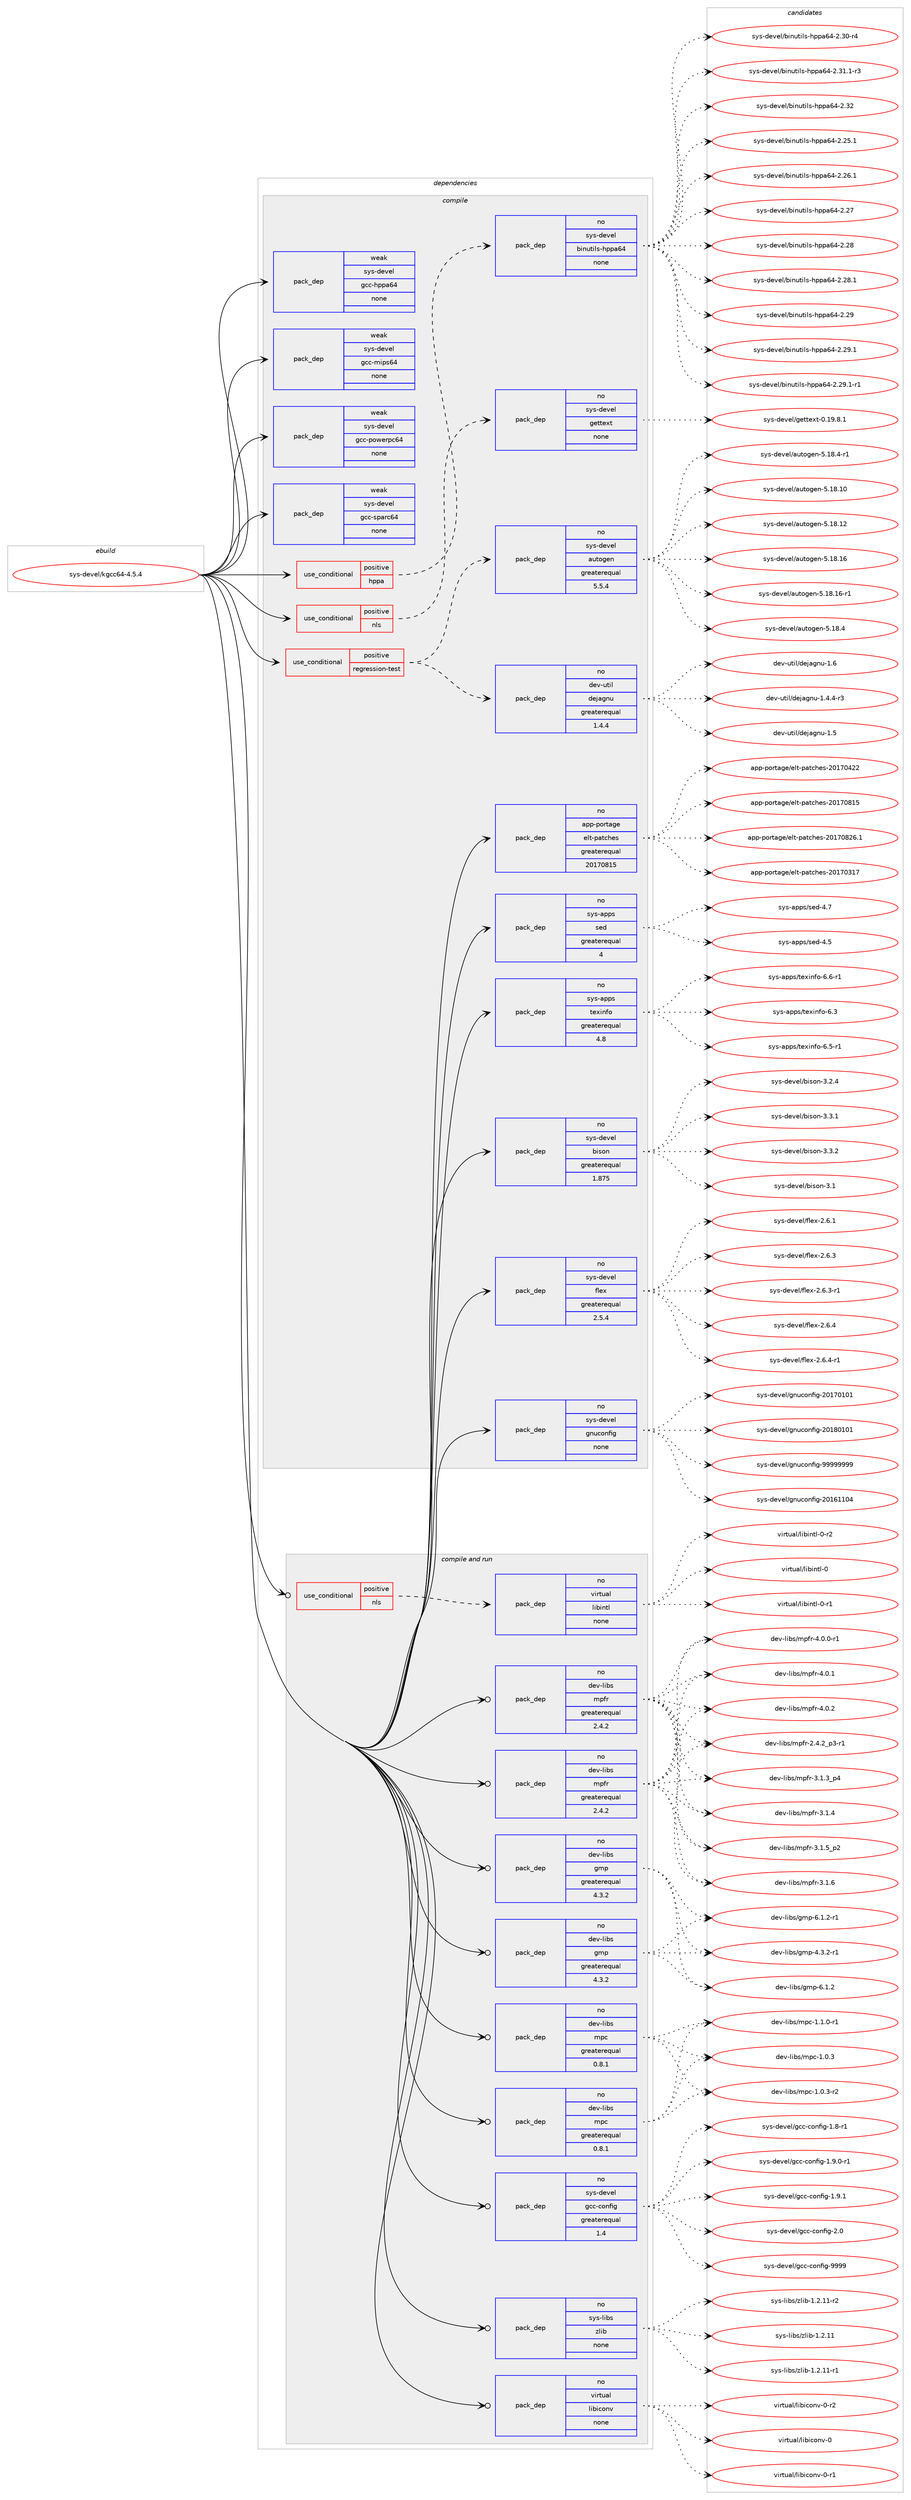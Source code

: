 digraph prolog {

# *************
# Graph options
# *************

newrank=true;
concentrate=true;
compound=true;
graph [rankdir=LR,fontname=Helvetica,fontsize=10,ranksep=1.5];#, ranksep=2.5, nodesep=0.2];
edge  [arrowhead=vee];
node  [fontname=Helvetica,fontsize=10];

# **********
# The ebuild
# **********

subgraph cluster_leftcol {
color=gray;
rank=same;
label=<<i>ebuild</i>>;
id [label="sys-devel/kgcc64-4.5.4", color=red, width=4, href="../sys-devel/kgcc64-4.5.4.svg"];
}

# ****************
# The dependencies
# ****************

subgraph cluster_midcol {
color=gray;
label=<<i>dependencies</i>>;
subgraph cluster_compile {
fillcolor="#eeeeee";
style=filled;
label=<<i>compile</i>>;
subgraph cond459925 {
dependency1728893 [label=<<TABLE BORDER="0" CELLBORDER="1" CELLSPACING="0" CELLPADDING="4"><TR><TD ROWSPAN="3" CELLPADDING="10">use_conditional</TD></TR><TR><TD>positive</TD></TR><TR><TD>hppa</TD></TR></TABLE>>, shape=none, color=red];
subgraph pack1240652 {
dependency1728894 [label=<<TABLE BORDER="0" CELLBORDER="1" CELLSPACING="0" CELLPADDING="4" WIDTH="220"><TR><TD ROWSPAN="6" CELLPADDING="30">pack_dep</TD></TR><TR><TD WIDTH="110">no</TD></TR><TR><TD>sys-devel</TD></TR><TR><TD>binutils-hppa64</TD></TR><TR><TD>none</TD></TR><TR><TD></TD></TR></TABLE>>, shape=none, color=blue];
}
dependency1728893:e -> dependency1728894:w [weight=20,style="dashed",arrowhead="vee"];
}
id:e -> dependency1728893:w [weight=20,style="solid",arrowhead="vee"];
subgraph cond459926 {
dependency1728895 [label=<<TABLE BORDER="0" CELLBORDER="1" CELLSPACING="0" CELLPADDING="4"><TR><TD ROWSPAN="3" CELLPADDING="10">use_conditional</TD></TR><TR><TD>positive</TD></TR><TR><TD>nls</TD></TR></TABLE>>, shape=none, color=red];
subgraph pack1240653 {
dependency1728896 [label=<<TABLE BORDER="0" CELLBORDER="1" CELLSPACING="0" CELLPADDING="4" WIDTH="220"><TR><TD ROWSPAN="6" CELLPADDING="30">pack_dep</TD></TR><TR><TD WIDTH="110">no</TD></TR><TR><TD>sys-devel</TD></TR><TR><TD>gettext</TD></TR><TR><TD>none</TD></TR><TR><TD></TD></TR></TABLE>>, shape=none, color=blue];
}
dependency1728895:e -> dependency1728896:w [weight=20,style="dashed",arrowhead="vee"];
}
id:e -> dependency1728895:w [weight=20,style="solid",arrowhead="vee"];
subgraph cond459927 {
dependency1728897 [label=<<TABLE BORDER="0" CELLBORDER="1" CELLSPACING="0" CELLPADDING="4"><TR><TD ROWSPAN="3" CELLPADDING="10">use_conditional</TD></TR><TR><TD>positive</TD></TR><TR><TD>regression-test</TD></TR></TABLE>>, shape=none, color=red];
subgraph pack1240654 {
dependency1728898 [label=<<TABLE BORDER="0" CELLBORDER="1" CELLSPACING="0" CELLPADDING="4" WIDTH="220"><TR><TD ROWSPAN="6" CELLPADDING="30">pack_dep</TD></TR><TR><TD WIDTH="110">no</TD></TR><TR><TD>dev-util</TD></TR><TR><TD>dejagnu</TD></TR><TR><TD>greaterequal</TD></TR><TR><TD>1.4.4</TD></TR></TABLE>>, shape=none, color=blue];
}
dependency1728897:e -> dependency1728898:w [weight=20,style="dashed",arrowhead="vee"];
subgraph pack1240655 {
dependency1728899 [label=<<TABLE BORDER="0" CELLBORDER="1" CELLSPACING="0" CELLPADDING="4" WIDTH="220"><TR><TD ROWSPAN="6" CELLPADDING="30">pack_dep</TD></TR><TR><TD WIDTH="110">no</TD></TR><TR><TD>sys-devel</TD></TR><TR><TD>autogen</TD></TR><TR><TD>greaterequal</TD></TR><TR><TD>5.5.4</TD></TR></TABLE>>, shape=none, color=blue];
}
dependency1728897:e -> dependency1728899:w [weight=20,style="dashed",arrowhead="vee"];
}
id:e -> dependency1728897:w [weight=20,style="solid",arrowhead="vee"];
subgraph pack1240656 {
dependency1728900 [label=<<TABLE BORDER="0" CELLBORDER="1" CELLSPACING="0" CELLPADDING="4" WIDTH="220"><TR><TD ROWSPAN="6" CELLPADDING="30">pack_dep</TD></TR><TR><TD WIDTH="110">no</TD></TR><TR><TD>app-portage</TD></TR><TR><TD>elt-patches</TD></TR><TR><TD>greaterequal</TD></TR><TR><TD>20170815</TD></TR></TABLE>>, shape=none, color=blue];
}
id:e -> dependency1728900:w [weight=20,style="solid",arrowhead="vee"];
subgraph pack1240657 {
dependency1728901 [label=<<TABLE BORDER="0" CELLBORDER="1" CELLSPACING="0" CELLPADDING="4" WIDTH="220"><TR><TD ROWSPAN="6" CELLPADDING="30">pack_dep</TD></TR><TR><TD WIDTH="110">no</TD></TR><TR><TD>sys-apps</TD></TR><TR><TD>sed</TD></TR><TR><TD>greaterequal</TD></TR><TR><TD>4</TD></TR></TABLE>>, shape=none, color=blue];
}
id:e -> dependency1728901:w [weight=20,style="solid",arrowhead="vee"];
subgraph pack1240658 {
dependency1728902 [label=<<TABLE BORDER="0" CELLBORDER="1" CELLSPACING="0" CELLPADDING="4" WIDTH="220"><TR><TD ROWSPAN="6" CELLPADDING="30">pack_dep</TD></TR><TR><TD WIDTH="110">no</TD></TR><TR><TD>sys-apps</TD></TR><TR><TD>texinfo</TD></TR><TR><TD>greaterequal</TD></TR><TR><TD>4.8</TD></TR></TABLE>>, shape=none, color=blue];
}
id:e -> dependency1728902:w [weight=20,style="solid",arrowhead="vee"];
subgraph pack1240659 {
dependency1728903 [label=<<TABLE BORDER="0" CELLBORDER="1" CELLSPACING="0" CELLPADDING="4" WIDTH="220"><TR><TD ROWSPAN="6" CELLPADDING="30">pack_dep</TD></TR><TR><TD WIDTH="110">no</TD></TR><TR><TD>sys-devel</TD></TR><TR><TD>bison</TD></TR><TR><TD>greaterequal</TD></TR><TR><TD>1.875</TD></TR></TABLE>>, shape=none, color=blue];
}
id:e -> dependency1728903:w [weight=20,style="solid",arrowhead="vee"];
subgraph pack1240660 {
dependency1728904 [label=<<TABLE BORDER="0" CELLBORDER="1" CELLSPACING="0" CELLPADDING="4" WIDTH="220"><TR><TD ROWSPAN="6" CELLPADDING="30">pack_dep</TD></TR><TR><TD WIDTH="110">no</TD></TR><TR><TD>sys-devel</TD></TR><TR><TD>flex</TD></TR><TR><TD>greaterequal</TD></TR><TR><TD>2.5.4</TD></TR></TABLE>>, shape=none, color=blue];
}
id:e -> dependency1728904:w [weight=20,style="solid",arrowhead="vee"];
subgraph pack1240661 {
dependency1728905 [label=<<TABLE BORDER="0" CELLBORDER="1" CELLSPACING="0" CELLPADDING="4" WIDTH="220"><TR><TD ROWSPAN="6" CELLPADDING="30">pack_dep</TD></TR><TR><TD WIDTH="110">no</TD></TR><TR><TD>sys-devel</TD></TR><TR><TD>gnuconfig</TD></TR><TR><TD>none</TD></TR><TR><TD></TD></TR></TABLE>>, shape=none, color=blue];
}
id:e -> dependency1728905:w [weight=20,style="solid",arrowhead="vee"];
subgraph pack1240662 {
dependency1728906 [label=<<TABLE BORDER="0" CELLBORDER="1" CELLSPACING="0" CELLPADDING="4" WIDTH="220"><TR><TD ROWSPAN="6" CELLPADDING="30">pack_dep</TD></TR><TR><TD WIDTH="110">weak</TD></TR><TR><TD>sys-devel</TD></TR><TR><TD>gcc-hppa64</TD></TR><TR><TD>none</TD></TR><TR><TD></TD></TR></TABLE>>, shape=none, color=blue];
}
id:e -> dependency1728906:w [weight=20,style="solid",arrowhead="vee"];
subgraph pack1240663 {
dependency1728907 [label=<<TABLE BORDER="0" CELLBORDER="1" CELLSPACING="0" CELLPADDING="4" WIDTH="220"><TR><TD ROWSPAN="6" CELLPADDING="30">pack_dep</TD></TR><TR><TD WIDTH="110">weak</TD></TR><TR><TD>sys-devel</TD></TR><TR><TD>gcc-mips64</TD></TR><TR><TD>none</TD></TR><TR><TD></TD></TR></TABLE>>, shape=none, color=blue];
}
id:e -> dependency1728907:w [weight=20,style="solid",arrowhead="vee"];
subgraph pack1240664 {
dependency1728908 [label=<<TABLE BORDER="0" CELLBORDER="1" CELLSPACING="0" CELLPADDING="4" WIDTH="220"><TR><TD ROWSPAN="6" CELLPADDING="30">pack_dep</TD></TR><TR><TD WIDTH="110">weak</TD></TR><TR><TD>sys-devel</TD></TR><TR><TD>gcc-powerpc64</TD></TR><TR><TD>none</TD></TR><TR><TD></TD></TR></TABLE>>, shape=none, color=blue];
}
id:e -> dependency1728908:w [weight=20,style="solid",arrowhead="vee"];
subgraph pack1240665 {
dependency1728909 [label=<<TABLE BORDER="0" CELLBORDER="1" CELLSPACING="0" CELLPADDING="4" WIDTH="220"><TR><TD ROWSPAN="6" CELLPADDING="30">pack_dep</TD></TR><TR><TD WIDTH="110">weak</TD></TR><TR><TD>sys-devel</TD></TR><TR><TD>gcc-sparc64</TD></TR><TR><TD>none</TD></TR><TR><TD></TD></TR></TABLE>>, shape=none, color=blue];
}
id:e -> dependency1728909:w [weight=20,style="solid",arrowhead="vee"];
}
subgraph cluster_compileandrun {
fillcolor="#eeeeee";
style=filled;
label=<<i>compile and run</i>>;
subgraph cond459928 {
dependency1728910 [label=<<TABLE BORDER="0" CELLBORDER="1" CELLSPACING="0" CELLPADDING="4"><TR><TD ROWSPAN="3" CELLPADDING="10">use_conditional</TD></TR><TR><TD>positive</TD></TR><TR><TD>nls</TD></TR></TABLE>>, shape=none, color=red];
subgraph pack1240666 {
dependency1728911 [label=<<TABLE BORDER="0" CELLBORDER="1" CELLSPACING="0" CELLPADDING="4" WIDTH="220"><TR><TD ROWSPAN="6" CELLPADDING="30">pack_dep</TD></TR><TR><TD WIDTH="110">no</TD></TR><TR><TD>virtual</TD></TR><TR><TD>libintl</TD></TR><TR><TD>none</TD></TR><TR><TD></TD></TR></TABLE>>, shape=none, color=blue];
}
dependency1728910:e -> dependency1728911:w [weight=20,style="dashed",arrowhead="vee"];
}
id:e -> dependency1728910:w [weight=20,style="solid",arrowhead="odotvee"];
subgraph pack1240667 {
dependency1728912 [label=<<TABLE BORDER="0" CELLBORDER="1" CELLSPACING="0" CELLPADDING="4" WIDTH="220"><TR><TD ROWSPAN="6" CELLPADDING="30">pack_dep</TD></TR><TR><TD WIDTH="110">no</TD></TR><TR><TD>dev-libs</TD></TR><TR><TD>gmp</TD></TR><TR><TD>greaterequal</TD></TR><TR><TD>4.3.2</TD></TR></TABLE>>, shape=none, color=blue];
}
id:e -> dependency1728912:w [weight=20,style="solid",arrowhead="odotvee"];
subgraph pack1240668 {
dependency1728913 [label=<<TABLE BORDER="0" CELLBORDER="1" CELLSPACING="0" CELLPADDING="4" WIDTH="220"><TR><TD ROWSPAN="6" CELLPADDING="30">pack_dep</TD></TR><TR><TD WIDTH="110">no</TD></TR><TR><TD>dev-libs</TD></TR><TR><TD>gmp</TD></TR><TR><TD>greaterequal</TD></TR><TR><TD>4.3.2</TD></TR></TABLE>>, shape=none, color=blue];
}
id:e -> dependency1728913:w [weight=20,style="solid",arrowhead="odotvee"];
subgraph pack1240669 {
dependency1728914 [label=<<TABLE BORDER="0" CELLBORDER="1" CELLSPACING="0" CELLPADDING="4" WIDTH="220"><TR><TD ROWSPAN="6" CELLPADDING="30">pack_dep</TD></TR><TR><TD WIDTH="110">no</TD></TR><TR><TD>dev-libs</TD></TR><TR><TD>mpc</TD></TR><TR><TD>greaterequal</TD></TR><TR><TD>0.8.1</TD></TR></TABLE>>, shape=none, color=blue];
}
id:e -> dependency1728914:w [weight=20,style="solid",arrowhead="odotvee"];
subgraph pack1240670 {
dependency1728915 [label=<<TABLE BORDER="0" CELLBORDER="1" CELLSPACING="0" CELLPADDING="4" WIDTH="220"><TR><TD ROWSPAN="6" CELLPADDING="30">pack_dep</TD></TR><TR><TD WIDTH="110">no</TD></TR><TR><TD>dev-libs</TD></TR><TR><TD>mpc</TD></TR><TR><TD>greaterequal</TD></TR><TR><TD>0.8.1</TD></TR></TABLE>>, shape=none, color=blue];
}
id:e -> dependency1728915:w [weight=20,style="solid",arrowhead="odotvee"];
subgraph pack1240671 {
dependency1728916 [label=<<TABLE BORDER="0" CELLBORDER="1" CELLSPACING="0" CELLPADDING="4" WIDTH="220"><TR><TD ROWSPAN="6" CELLPADDING="30">pack_dep</TD></TR><TR><TD WIDTH="110">no</TD></TR><TR><TD>dev-libs</TD></TR><TR><TD>mpfr</TD></TR><TR><TD>greaterequal</TD></TR><TR><TD>2.4.2</TD></TR></TABLE>>, shape=none, color=blue];
}
id:e -> dependency1728916:w [weight=20,style="solid",arrowhead="odotvee"];
subgraph pack1240672 {
dependency1728917 [label=<<TABLE BORDER="0" CELLBORDER="1" CELLSPACING="0" CELLPADDING="4" WIDTH="220"><TR><TD ROWSPAN="6" CELLPADDING="30">pack_dep</TD></TR><TR><TD WIDTH="110">no</TD></TR><TR><TD>dev-libs</TD></TR><TR><TD>mpfr</TD></TR><TR><TD>greaterequal</TD></TR><TR><TD>2.4.2</TD></TR></TABLE>>, shape=none, color=blue];
}
id:e -> dependency1728917:w [weight=20,style="solid",arrowhead="odotvee"];
subgraph pack1240673 {
dependency1728918 [label=<<TABLE BORDER="0" CELLBORDER="1" CELLSPACING="0" CELLPADDING="4" WIDTH="220"><TR><TD ROWSPAN="6" CELLPADDING="30">pack_dep</TD></TR><TR><TD WIDTH="110">no</TD></TR><TR><TD>sys-devel</TD></TR><TR><TD>gcc-config</TD></TR><TR><TD>greaterequal</TD></TR><TR><TD>1.4</TD></TR></TABLE>>, shape=none, color=blue];
}
id:e -> dependency1728918:w [weight=20,style="solid",arrowhead="odotvee"];
subgraph pack1240674 {
dependency1728919 [label=<<TABLE BORDER="0" CELLBORDER="1" CELLSPACING="0" CELLPADDING="4" WIDTH="220"><TR><TD ROWSPAN="6" CELLPADDING="30">pack_dep</TD></TR><TR><TD WIDTH="110">no</TD></TR><TR><TD>sys-libs</TD></TR><TR><TD>zlib</TD></TR><TR><TD>none</TD></TR><TR><TD></TD></TR></TABLE>>, shape=none, color=blue];
}
id:e -> dependency1728919:w [weight=20,style="solid",arrowhead="odotvee"];
subgraph pack1240675 {
dependency1728920 [label=<<TABLE BORDER="0" CELLBORDER="1" CELLSPACING="0" CELLPADDING="4" WIDTH="220"><TR><TD ROWSPAN="6" CELLPADDING="30">pack_dep</TD></TR><TR><TD WIDTH="110">no</TD></TR><TR><TD>virtual</TD></TR><TR><TD>libiconv</TD></TR><TR><TD>none</TD></TR><TR><TD></TD></TR></TABLE>>, shape=none, color=blue];
}
id:e -> dependency1728920:w [weight=20,style="solid",arrowhead="odotvee"];
}
subgraph cluster_run {
fillcolor="#eeeeee";
style=filled;
label=<<i>run</i>>;
}
}

# **************
# The candidates
# **************

subgraph cluster_choices {
rank=same;
color=gray;
label=<<i>candidates</i>>;

subgraph choice1240652 {
color=black;
nodesep=1;
choice1151211154510010111810110847981051101171161051081154510411211297545245504650534649 [label="sys-devel/binutils-hppa64-2.25.1", color=red, width=4,href="../sys-devel/binutils-hppa64-2.25.1.svg"];
choice1151211154510010111810110847981051101171161051081154510411211297545245504650544649 [label="sys-devel/binutils-hppa64-2.26.1", color=red, width=4,href="../sys-devel/binutils-hppa64-2.26.1.svg"];
choice115121115451001011181011084798105110117116105108115451041121129754524550465055 [label="sys-devel/binutils-hppa64-2.27", color=red, width=4,href="../sys-devel/binutils-hppa64-2.27.svg"];
choice115121115451001011181011084798105110117116105108115451041121129754524550465056 [label="sys-devel/binutils-hppa64-2.28", color=red, width=4,href="../sys-devel/binutils-hppa64-2.28.svg"];
choice1151211154510010111810110847981051101171161051081154510411211297545245504650564649 [label="sys-devel/binutils-hppa64-2.28.1", color=red, width=4,href="../sys-devel/binutils-hppa64-2.28.1.svg"];
choice115121115451001011181011084798105110117116105108115451041121129754524550465057 [label="sys-devel/binutils-hppa64-2.29", color=red, width=4,href="../sys-devel/binutils-hppa64-2.29.svg"];
choice1151211154510010111810110847981051101171161051081154510411211297545245504650574649 [label="sys-devel/binutils-hppa64-2.29.1", color=red, width=4,href="../sys-devel/binutils-hppa64-2.29.1.svg"];
choice11512111545100101118101108479810511011711610510811545104112112975452455046505746494511449 [label="sys-devel/binutils-hppa64-2.29.1-r1", color=red, width=4,href="../sys-devel/binutils-hppa64-2.29.1-r1.svg"];
choice1151211154510010111810110847981051101171161051081154510411211297545245504651484511452 [label="sys-devel/binutils-hppa64-2.30-r4", color=red, width=4,href="../sys-devel/binutils-hppa64-2.30-r4.svg"];
choice11512111545100101118101108479810511011711610510811545104112112975452455046514946494511451 [label="sys-devel/binutils-hppa64-2.31.1-r3", color=red, width=4,href="../sys-devel/binutils-hppa64-2.31.1-r3.svg"];
choice115121115451001011181011084798105110117116105108115451041121129754524550465150 [label="sys-devel/binutils-hppa64-2.32", color=red, width=4,href="../sys-devel/binutils-hppa64-2.32.svg"];
dependency1728894:e -> choice1151211154510010111810110847981051101171161051081154510411211297545245504650534649:w [style=dotted,weight="100"];
dependency1728894:e -> choice1151211154510010111810110847981051101171161051081154510411211297545245504650544649:w [style=dotted,weight="100"];
dependency1728894:e -> choice115121115451001011181011084798105110117116105108115451041121129754524550465055:w [style=dotted,weight="100"];
dependency1728894:e -> choice115121115451001011181011084798105110117116105108115451041121129754524550465056:w [style=dotted,weight="100"];
dependency1728894:e -> choice1151211154510010111810110847981051101171161051081154510411211297545245504650564649:w [style=dotted,weight="100"];
dependency1728894:e -> choice115121115451001011181011084798105110117116105108115451041121129754524550465057:w [style=dotted,weight="100"];
dependency1728894:e -> choice1151211154510010111810110847981051101171161051081154510411211297545245504650574649:w [style=dotted,weight="100"];
dependency1728894:e -> choice11512111545100101118101108479810511011711610510811545104112112975452455046505746494511449:w [style=dotted,weight="100"];
dependency1728894:e -> choice1151211154510010111810110847981051101171161051081154510411211297545245504651484511452:w [style=dotted,weight="100"];
dependency1728894:e -> choice11512111545100101118101108479810511011711610510811545104112112975452455046514946494511451:w [style=dotted,weight="100"];
dependency1728894:e -> choice115121115451001011181011084798105110117116105108115451041121129754524550465150:w [style=dotted,weight="100"];
}
subgraph choice1240653 {
color=black;
nodesep=1;
choice1151211154510010111810110847103101116116101120116454846495746564649 [label="sys-devel/gettext-0.19.8.1", color=red, width=4,href="../sys-devel/gettext-0.19.8.1.svg"];
dependency1728896:e -> choice1151211154510010111810110847103101116116101120116454846495746564649:w [style=dotted,weight="100"];
}
subgraph choice1240654 {
color=black;
nodesep=1;
choice1001011184511711610510847100101106971031101174549465246524511451 [label="dev-util/dejagnu-1.4.4-r3", color=red, width=4,href="../dev-util/dejagnu-1.4.4-r3.svg"];
choice10010111845117116105108471001011069710311011745494653 [label="dev-util/dejagnu-1.5", color=red, width=4,href="../dev-util/dejagnu-1.5.svg"];
choice10010111845117116105108471001011069710311011745494654 [label="dev-util/dejagnu-1.6", color=red, width=4,href="../dev-util/dejagnu-1.6.svg"];
dependency1728898:e -> choice1001011184511711610510847100101106971031101174549465246524511451:w [style=dotted,weight="100"];
dependency1728898:e -> choice10010111845117116105108471001011069710311011745494653:w [style=dotted,weight="100"];
dependency1728898:e -> choice10010111845117116105108471001011069710311011745494654:w [style=dotted,weight="100"];
}
subgraph choice1240655 {
color=black;
nodesep=1;
choice1151211154510010111810110847971171161111031011104553464956464948 [label="sys-devel/autogen-5.18.10", color=red, width=4,href="../sys-devel/autogen-5.18.10.svg"];
choice1151211154510010111810110847971171161111031011104553464956464950 [label="sys-devel/autogen-5.18.12", color=red, width=4,href="../sys-devel/autogen-5.18.12.svg"];
choice1151211154510010111810110847971171161111031011104553464956464954 [label="sys-devel/autogen-5.18.16", color=red, width=4,href="../sys-devel/autogen-5.18.16.svg"];
choice11512111545100101118101108479711711611110310111045534649564649544511449 [label="sys-devel/autogen-5.18.16-r1", color=red, width=4,href="../sys-devel/autogen-5.18.16-r1.svg"];
choice11512111545100101118101108479711711611110310111045534649564652 [label="sys-devel/autogen-5.18.4", color=red, width=4,href="../sys-devel/autogen-5.18.4.svg"];
choice115121115451001011181011084797117116111103101110455346495646524511449 [label="sys-devel/autogen-5.18.4-r1", color=red, width=4,href="../sys-devel/autogen-5.18.4-r1.svg"];
dependency1728899:e -> choice1151211154510010111810110847971171161111031011104553464956464948:w [style=dotted,weight="100"];
dependency1728899:e -> choice1151211154510010111810110847971171161111031011104553464956464950:w [style=dotted,weight="100"];
dependency1728899:e -> choice1151211154510010111810110847971171161111031011104553464956464954:w [style=dotted,weight="100"];
dependency1728899:e -> choice11512111545100101118101108479711711611110310111045534649564649544511449:w [style=dotted,weight="100"];
dependency1728899:e -> choice11512111545100101118101108479711711611110310111045534649564652:w [style=dotted,weight="100"];
dependency1728899:e -> choice115121115451001011181011084797117116111103101110455346495646524511449:w [style=dotted,weight="100"];
}
subgraph choice1240656 {
color=black;
nodesep=1;
choice97112112451121111141169710310147101108116451129711699104101115455048495548514955 [label="app-portage/elt-patches-20170317", color=red, width=4,href="../app-portage/elt-patches-20170317.svg"];
choice97112112451121111141169710310147101108116451129711699104101115455048495548525050 [label="app-portage/elt-patches-20170422", color=red, width=4,href="../app-portage/elt-patches-20170422.svg"];
choice97112112451121111141169710310147101108116451129711699104101115455048495548564953 [label="app-portage/elt-patches-20170815", color=red, width=4,href="../app-portage/elt-patches-20170815.svg"];
choice971121124511211111411697103101471011081164511297116991041011154550484955485650544649 [label="app-portage/elt-patches-20170826.1", color=red, width=4,href="../app-portage/elt-patches-20170826.1.svg"];
dependency1728900:e -> choice97112112451121111141169710310147101108116451129711699104101115455048495548514955:w [style=dotted,weight="100"];
dependency1728900:e -> choice97112112451121111141169710310147101108116451129711699104101115455048495548525050:w [style=dotted,weight="100"];
dependency1728900:e -> choice97112112451121111141169710310147101108116451129711699104101115455048495548564953:w [style=dotted,weight="100"];
dependency1728900:e -> choice971121124511211111411697103101471011081164511297116991041011154550484955485650544649:w [style=dotted,weight="100"];
}
subgraph choice1240657 {
color=black;
nodesep=1;
choice11512111545971121121154711510110045524653 [label="sys-apps/sed-4.5", color=red, width=4,href="../sys-apps/sed-4.5.svg"];
choice11512111545971121121154711510110045524655 [label="sys-apps/sed-4.7", color=red, width=4,href="../sys-apps/sed-4.7.svg"];
dependency1728901:e -> choice11512111545971121121154711510110045524653:w [style=dotted,weight="100"];
dependency1728901:e -> choice11512111545971121121154711510110045524655:w [style=dotted,weight="100"];
}
subgraph choice1240658 {
color=black;
nodesep=1;
choice11512111545971121121154711610112010511010211145544651 [label="sys-apps/texinfo-6.3", color=red, width=4,href="../sys-apps/texinfo-6.3.svg"];
choice115121115459711211211547116101120105110102111455446534511449 [label="sys-apps/texinfo-6.5-r1", color=red, width=4,href="../sys-apps/texinfo-6.5-r1.svg"];
choice115121115459711211211547116101120105110102111455446544511449 [label="sys-apps/texinfo-6.6-r1", color=red, width=4,href="../sys-apps/texinfo-6.6-r1.svg"];
dependency1728902:e -> choice11512111545971121121154711610112010511010211145544651:w [style=dotted,weight="100"];
dependency1728902:e -> choice115121115459711211211547116101120105110102111455446534511449:w [style=dotted,weight="100"];
dependency1728902:e -> choice115121115459711211211547116101120105110102111455446544511449:w [style=dotted,weight="100"];
}
subgraph choice1240659 {
color=black;
nodesep=1;
choice11512111545100101118101108479810511511111045514649 [label="sys-devel/bison-3.1", color=red, width=4,href="../sys-devel/bison-3.1.svg"];
choice115121115451001011181011084798105115111110455146504652 [label="sys-devel/bison-3.2.4", color=red, width=4,href="../sys-devel/bison-3.2.4.svg"];
choice115121115451001011181011084798105115111110455146514649 [label="sys-devel/bison-3.3.1", color=red, width=4,href="../sys-devel/bison-3.3.1.svg"];
choice115121115451001011181011084798105115111110455146514650 [label="sys-devel/bison-3.3.2", color=red, width=4,href="../sys-devel/bison-3.3.2.svg"];
dependency1728903:e -> choice11512111545100101118101108479810511511111045514649:w [style=dotted,weight="100"];
dependency1728903:e -> choice115121115451001011181011084798105115111110455146504652:w [style=dotted,weight="100"];
dependency1728903:e -> choice115121115451001011181011084798105115111110455146514649:w [style=dotted,weight="100"];
dependency1728903:e -> choice115121115451001011181011084798105115111110455146514650:w [style=dotted,weight="100"];
}
subgraph choice1240660 {
color=black;
nodesep=1;
choice1151211154510010111810110847102108101120455046544649 [label="sys-devel/flex-2.6.1", color=red, width=4,href="../sys-devel/flex-2.6.1.svg"];
choice1151211154510010111810110847102108101120455046544651 [label="sys-devel/flex-2.6.3", color=red, width=4,href="../sys-devel/flex-2.6.3.svg"];
choice11512111545100101118101108471021081011204550465446514511449 [label="sys-devel/flex-2.6.3-r1", color=red, width=4,href="../sys-devel/flex-2.6.3-r1.svg"];
choice1151211154510010111810110847102108101120455046544652 [label="sys-devel/flex-2.6.4", color=red, width=4,href="../sys-devel/flex-2.6.4.svg"];
choice11512111545100101118101108471021081011204550465446524511449 [label="sys-devel/flex-2.6.4-r1", color=red, width=4,href="../sys-devel/flex-2.6.4-r1.svg"];
dependency1728904:e -> choice1151211154510010111810110847102108101120455046544649:w [style=dotted,weight="100"];
dependency1728904:e -> choice1151211154510010111810110847102108101120455046544651:w [style=dotted,weight="100"];
dependency1728904:e -> choice11512111545100101118101108471021081011204550465446514511449:w [style=dotted,weight="100"];
dependency1728904:e -> choice1151211154510010111810110847102108101120455046544652:w [style=dotted,weight="100"];
dependency1728904:e -> choice11512111545100101118101108471021081011204550465446524511449:w [style=dotted,weight="100"];
}
subgraph choice1240661 {
color=black;
nodesep=1;
choice115121115451001011181011084710311011799111110102105103455048495449494852 [label="sys-devel/gnuconfig-20161104", color=red, width=4,href="../sys-devel/gnuconfig-20161104.svg"];
choice115121115451001011181011084710311011799111110102105103455048495548494849 [label="sys-devel/gnuconfig-20170101", color=red, width=4,href="../sys-devel/gnuconfig-20170101.svg"];
choice115121115451001011181011084710311011799111110102105103455048495648494849 [label="sys-devel/gnuconfig-20180101", color=red, width=4,href="../sys-devel/gnuconfig-20180101.svg"];
choice115121115451001011181011084710311011799111110102105103455757575757575757 [label="sys-devel/gnuconfig-99999999", color=red, width=4,href="../sys-devel/gnuconfig-99999999.svg"];
dependency1728905:e -> choice115121115451001011181011084710311011799111110102105103455048495449494852:w [style=dotted,weight="100"];
dependency1728905:e -> choice115121115451001011181011084710311011799111110102105103455048495548494849:w [style=dotted,weight="100"];
dependency1728905:e -> choice115121115451001011181011084710311011799111110102105103455048495648494849:w [style=dotted,weight="100"];
dependency1728905:e -> choice115121115451001011181011084710311011799111110102105103455757575757575757:w [style=dotted,weight="100"];
}
subgraph choice1240662 {
color=black;
nodesep=1;
}
subgraph choice1240663 {
color=black;
nodesep=1;
}
subgraph choice1240664 {
color=black;
nodesep=1;
}
subgraph choice1240665 {
color=black;
nodesep=1;
}
subgraph choice1240666 {
color=black;
nodesep=1;
choice1181051141161179710847108105981051101161084548 [label="virtual/libintl-0", color=red, width=4,href="../virtual/libintl-0.svg"];
choice11810511411611797108471081059810511011610845484511449 [label="virtual/libintl-0-r1", color=red, width=4,href="../virtual/libintl-0-r1.svg"];
choice11810511411611797108471081059810511011610845484511450 [label="virtual/libintl-0-r2", color=red, width=4,href="../virtual/libintl-0-r2.svg"];
dependency1728911:e -> choice1181051141161179710847108105981051101161084548:w [style=dotted,weight="100"];
dependency1728911:e -> choice11810511411611797108471081059810511011610845484511449:w [style=dotted,weight="100"];
dependency1728911:e -> choice11810511411611797108471081059810511011610845484511450:w [style=dotted,weight="100"];
}
subgraph choice1240667 {
color=black;
nodesep=1;
choice1001011184510810598115471031091124552465146504511449 [label="dev-libs/gmp-4.3.2-r1", color=red, width=4,href="../dev-libs/gmp-4.3.2-r1.svg"];
choice100101118451081059811547103109112455446494650 [label="dev-libs/gmp-6.1.2", color=red, width=4,href="../dev-libs/gmp-6.1.2.svg"];
choice1001011184510810598115471031091124554464946504511449 [label="dev-libs/gmp-6.1.2-r1", color=red, width=4,href="../dev-libs/gmp-6.1.2-r1.svg"];
dependency1728912:e -> choice1001011184510810598115471031091124552465146504511449:w [style=dotted,weight="100"];
dependency1728912:e -> choice100101118451081059811547103109112455446494650:w [style=dotted,weight="100"];
dependency1728912:e -> choice1001011184510810598115471031091124554464946504511449:w [style=dotted,weight="100"];
}
subgraph choice1240668 {
color=black;
nodesep=1;
choice1001011184510810598115471031091124552465146504511449 [label="dev-libs/gmp-4.3.2-r1", color=red, width=4,href="../dev-libs/gmp-4.3.2-r1.svg"];
choice100101118451081059811547103109112455446494650 [label="dev-libs/gmp-6.1.2", color=red, width=4,href="../dev-libs/gmp-6.1.2.svg"];
choice1001011184510810598115471031091124554464946504511449 [label="dev-libs/gmp-6.1.2-r1", color=red, width=4,href="../dev-libs/gmp-6.1.2-r1.svg"];
dependency1728913:e -> choice1001011184510810598115471031091124552465146504511449:w [style=dotted,weight="100"];
dependency1728913:e -> choice100101118451081059811547103109112455446494650:w [style=dotted,weight="100"];
dependency1728913:e -> choice1001011184510810598115471031091124554464946504511449:w [style=dotted,weight="100"];
}
subgraph choice1240669 {
color=black;
nodesep=1;
choice10010111845108105981154710911299454946484651 [label="dev-libs/mpc-1.0.3", color=red, width=4,href="../dev-libs/mpc-1.0.3.svg"];
choice100101118451081059811547109112994549464846514511450 [label="dev-libs/mpc-1.0.3-r2", color=red, width=4,href="../dev-libs/mpc-1.0.3-r2.svg"];
choice100101118451081059811547109112994549464946484511449 [label="dev-libs/mpc-1.1.0-r1", color=red, width=4,href="../dev-libs/mpc-1.1.0-r1.svg"];
dependency1728914:e -> choice10010111845108105981154710911299454946484651:w [style=dotted,weight="100"];
dependency1728914:e -> choice100101118451081059811547109112994549464846514511450:w [style=dotted,weight="100"];
dependency1728914:e -> choice100101118451081059811547109112994549464946484511449:w [style=dotted,weight="100"];
}
subgraph choice1240670 {
color=black;
nodesep=1;
choice10010111845108105981154710911299454946484651 [label="dev-libs/mpc-1.0.3", color=red, width=4,href="../dev-libs/mpc-1.0.3.svg"];
choice100101118451081059811547109112994549464846514511450 [label="dev-libs/mpc-1.0.3-r2", color=red, width=4,href="../dev-libs/mpc-1.0.3-r2.svg"];
choice100101118451081059811547109112994549464946484511449 [label="dev-libs/mpc-1.1.0-r1", color=red, width=4,href="../dev-libs/mpc-1.1.0-r1.svg"];
dependency1728915:e -> choice10010111845108105981154710911299454946484651:w [style=dotted,weight="100"];
dependency1728915:e -> choice100101118451081059811547109112994549464846514511450:w [style=dotted,weight="100"];
dependency1728915:e -> choice100101118451081059811547109112994549464946484511449:w [style=dotted,weight="100"];
}
subgraph choice1240671 {
color=black;
nodesep=1;
choice10010111845108105981154710911210211445504652465095112514511449 [label="dev-libs/mpfr-2.4.2_p3-r1", color=red, width=4,href="../dev-libs/mpfr-2.4.2_p3-r1.svg"];
choice1001011184510810598115471091121021144551464946519511252 [label="dev-libs/mpfr-3.1.3_p4", color=red, width=4,href="../dev-libs/mpfr-3.1.3_p4.svg"];
choice100101118451081059811547109112102114455146494652 [label="dev-libs/mpfr-3.1.4", color=red, width=4,href="../dev-libs/mpfr-3.1.4.svg"];
choice1001011184510810598115471091121021144551464946539511250 [label="dev-libs/mpfr-3.1.5_p2", color=red, width=4,href="../dev-libs/mpfr-3.1.5_p2.svg"];
choice100101118451081059811547109112102114455146494654 [label="dev-libs/mpfr-3.1.6", color=red, width=4,href="../dev-libs/mpfr-3.1.6.svg"];
choice1001011184510810598115471091121021144552464846484511449 [label="dev-libs/mpfr-4.0.0-r1", color=red, width=4,href="../dev-libs/mpfr-4.0.0-r1.svg"];
choice100101118451081059811547109112102114455246484649 [label="dev-libs/mpfr-4.0.1", color=red, width=4,href="../dev-libs/mpfr-4.0.1.svg"];
choice100101118451081059811547109112102114455246484650 [label="dev-libs/mpfr-4.0.2", color=red, width=4,href="../dev-libs/mpfr-4.0.2.svg"];
dependency1728916:e -> choice10010111845108105981154710911210211445504652465095112514511449:w [style=dotted,weight="100"];
dependency1728916:e -> choice1001011184510810598115471091121021144551464946519511252:w [style=dotted,weight="100"];
dependency1728916:e -> choice100101118451081059811547109112102114455146494652:w [style=dotted,weight="100"];
dependency1728916:e -> choice1001011184510810598115471091121021144551464946539511250:w [style=dotted,weight="100"];
dependency1728916:e -> choice100101118451081059811547109112102114455146494654:w [style=dotted,weight="100"];
dependency1728916:e -> choice1001011184510810598115471091121021144552464846484511449:w [style=dotted,weight="100"];
dependency1728916:e -> choice100101118451081059811547109112102114455246484649:w [style=dotted,weight="100"];
dependency1728916:e -> choice100101118451081059811547109112102114455246484650:w [style=dotted,weight="100"];
}
subgraph choice1240672 {
color=black;
nodesep=1;
choice10010111845108105981154710911210211445504652465095112514511449 [label="dev-libs/mpfr-2.4.2_p3-r1", color=red, width=4,href="../dev-libs/mpfr-2.4.2_p3-r1.svg"];
choice1001011184510810598115471091121021144551464946519511252 [label="dev-libs/mpfr-3.1.3_p4", color=red, width=4,href="../dev-libs/mpfr-3.1.3_p4.svg"];
choice100101118451081059811547109112102114455146494652 [label="dev-libs/mpfr-3.1.4", color=red, width=4,href="../dev-libs/mpfr-3.1.4.svg"];
choice1001011184510810598115471091121021144551464946539511250 [label="dev-libs/mpfr-3.1.5_p2", color=red, width=4,href="../dev-libs/mpfr-3.1.5_p2.svg"];
choice100101118451081059811547109112102114455146494654 [label="dev-libs/mpfr-3.1.6", color=red, width=4,href="../dev-libs/mpfr-3.1.6.svg"];
choice1001011184510810598115471091121021144552464846484511449 [label="dev-libs/mpfr-4.0.0-r1", color=red, width=4,href="../dev-libs/mpfr-4.0.0-r1.svg"];
choice100101118451081059811547109112102114455246484649 [label="dev-libs/mpfr-4.0.1", color=red, width=4,href="../dev-libs/mpfr-4.0.1.svg"];
choice100101118451081059811547109112102114455246484650 [label="dev-libs/mpfr-4.0.2", color=red, width=4,href="../dev-libs/mpfr-4.0.2.svg"];
dependency1728917:e -> choice10010111845108105981154710911210211445504652465095112514511449:w [style=dotted,weight="100"];
dependency1728917:e -> choice1001011184510810598115471091121021144551464946519511252:w [style=dotted,weight="100"];
dependency1728917:e -> choice100101118451081059811547109112102114455146494652:w [style=dotted,weight="100"];
dependency1728917:e -> choice1001011184510810598115471091121021144551464946539511250:w [style=dotted,weight="100"];
dependency1728917:e -> choice100101118451081059811547109112102114455146494654:w [style=dotted,weight="100"];
dependency1728917:e -> choice1001011184510810598115471091121021144552464846484511449:w [style=dotted,weight="100"];
dependency1728917:e -> choice100101118451081059811547109112102114455246484649:w [style=dotted,weight="100"];
dependency1728917:e -> choice100101118451081059811547109112102114455246484650:w [style=dotted,weight="100"];
}
subgraph choice1240673 {
color=black;
nodesep=1;
choice115121115451001011181011084710399994599111110102105103454946564511449 [label="sys-devel/gcc-config-1.8-r1", color=red, width=4,href="../sys-devel/gcc-config-1.8-r1.svg"];
choice1151211154510010111810110847103999945991111101021051034549465746484511449 [label="sys-devel/gcc-config-1.9.0-r1", color=red, width=4,href="../sys-devel/gcc-config-1.9.0-r1.svg"];
choice115121115451001011181011084710399994599111110102105103454946574649 [label="sys-devel/gcc-config-1.9.1", color=red, width=4,href="../sys-devel/gcc-config-1.9.1.svg"];
choice11512111545100101118101108471039999459911111010210510345504648 [label="sys-devel/gcc-config-2.0", color=red, width=4,href="../sys-devel/gcc-config-2.0.svg"];
choice1151211154510010111810110847103999945991111101021051034557575757 [label="sys-devel/gcc-config-9999", color=red, width=4,href="../sys-devel/gcc-config-9999.svg"];
dependency1728918:e -> choice115121115451001011181011084710399994599111110102105103454946564511449:w [style=dotted,weight="100"];
dependency1728918:e -> choice1151211154510010111810110847103999945991111101021051034549465746484511449:w [style=dotted,weight="100"];
dependency1728918:e -> choice115121115451001011181011084710399994599111110102105103454946574649:w [style=dotted,weight="100"];
dependency1728918:e -> choice11512111545100101118101108471039999459911111010210510345504648:w [style=dotted,weight="100"];
dependency1728918:e -> choice1151211154510010111810110847103999945991111101021051034557575757:w [style=dotted,weight="100"];
}
subgraph choice1240674 {
color=black;
nodesep=1;
choice1151211154510810598115471221081059845494650464949 [label="sys-libs/zlib-1.2.11", color=red, width=4,href="../sys-libs/zlib-1.2.11.svg"];
choice11512111545108105981154712210810598454946504649494511449 [label="sys-libs/zlib-1.2.11-r1", color=red, width=4,href="../sys-libs/zlib-1.2.11-r1.svg"];
choice11512111545108105981154712210810598454946504649494511450 [label="sys-libs/zlib-1.2.11-r2", color=red, width=4,href="../sys-libs/zlib-1.2.11-r2.svg"];
dependency1728919:e -> choice1151211154510810598115471221081059845494650464949:w [style=dotted,weight="100"];
dependency1728919:e -> choice11512111545108105981154712210810598454946504649494511449:w [style=dotted,weight="100"];
dependency1728919:e -> choice11512111545108105981154712210810598454946504649494511450:w [style=dotted,weight="100"];
}
subgraph choice1240675 {
color=black;
nodesep=1;
choice118105114116117971084710810598105991111101184548 [label="virtual/libiconv-0", color=red, width=4,href="../virtual/libiconv-0.svg"];
choice1181051141161179710847108105981059911111011845484511449 [label="virtual/libiconv-0-r1", color=red, width=4,href="../virtual/libiconv-0-r1.svg"];
choice1181051141161179710847108105981059911111011845484511450 [label="virtual/libiconv-0-r2", color=red, width=4,href="../virtual/libiconv-0-r2.svg"];
dependency1728920:e -> choice118105114116117971084710810598105991111101184548:w [style=dotted,weight="100"];
dependency1728920:e -> choice1181051141161179710847108105981059911111011845484511449:w [style=dotted,weight="100"];
dependency1728920:e -> choice1181051141161179710847108105981059911111011845484511450:w [style=dotted,weight="100"];
}
}

}
